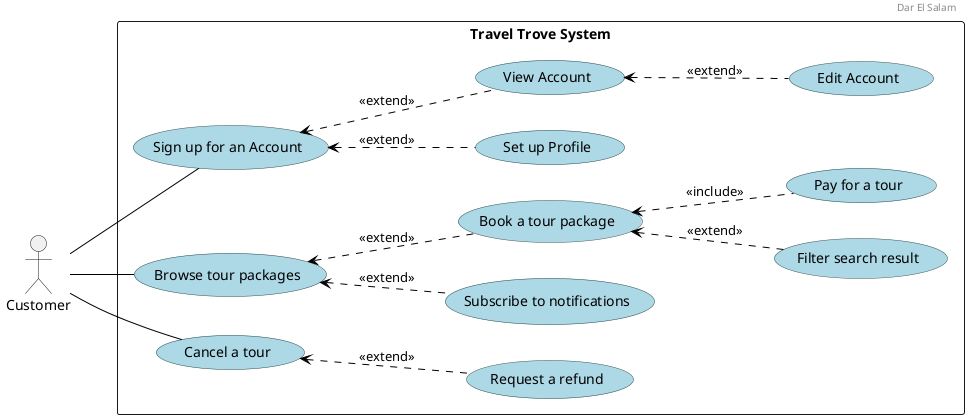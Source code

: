 @startuml

left to right direction

' Add a header with left alignment
header
Dar El Salam
endheader

' Align the header text to the left
skinparam headerAlignment left

' Custom skin parameters for use cases
skinparam usecase {
    BackgroundColor lightblue
    BorderColor DarkSlateGray
    ArrowColor Black
}

actor "Customer" as Customer

rectangle "Travel Trove System" {

    usecase "Sign up for an Account"
    usecase "Set up Profile"
    usecase "View Account"
    usecase "Edit Account"

    usecase "Browse tour packages"
    usecase "Filter search result"
    usecase "Subscribe to notifications"

    usecase "Book a tour package"
    usecase "Pay for a tour"

    usecase "Cancel a tour"
    usecase "Request a refund"
}

"Sign up for an Account" <.. "Set up Profile" : <<extend>>
"Sign up for an Account" <.. "View Account" : <<extend>>
"View Account" <.. "Edit Account" : <<extend>>
"Browse tour packages" <.. "Book a tour package" : <<extend>>
"Browse tour packages" <.. "Subscribe to notifications" : <<extend>>
"Book a tour package" <.. "Filter search result" : <<extend>>
"Book a tour package" <.. "Pay for a tour" : <<include>>
"Cancel a tour" <.. "Request a refund" : <<extend>>

Customer -- "Sign up for an Account"
Customer -- "Browse tour packages"
'Customer -- "Book a tour package"
Customer -- "Cancel a tour"

@enduml
